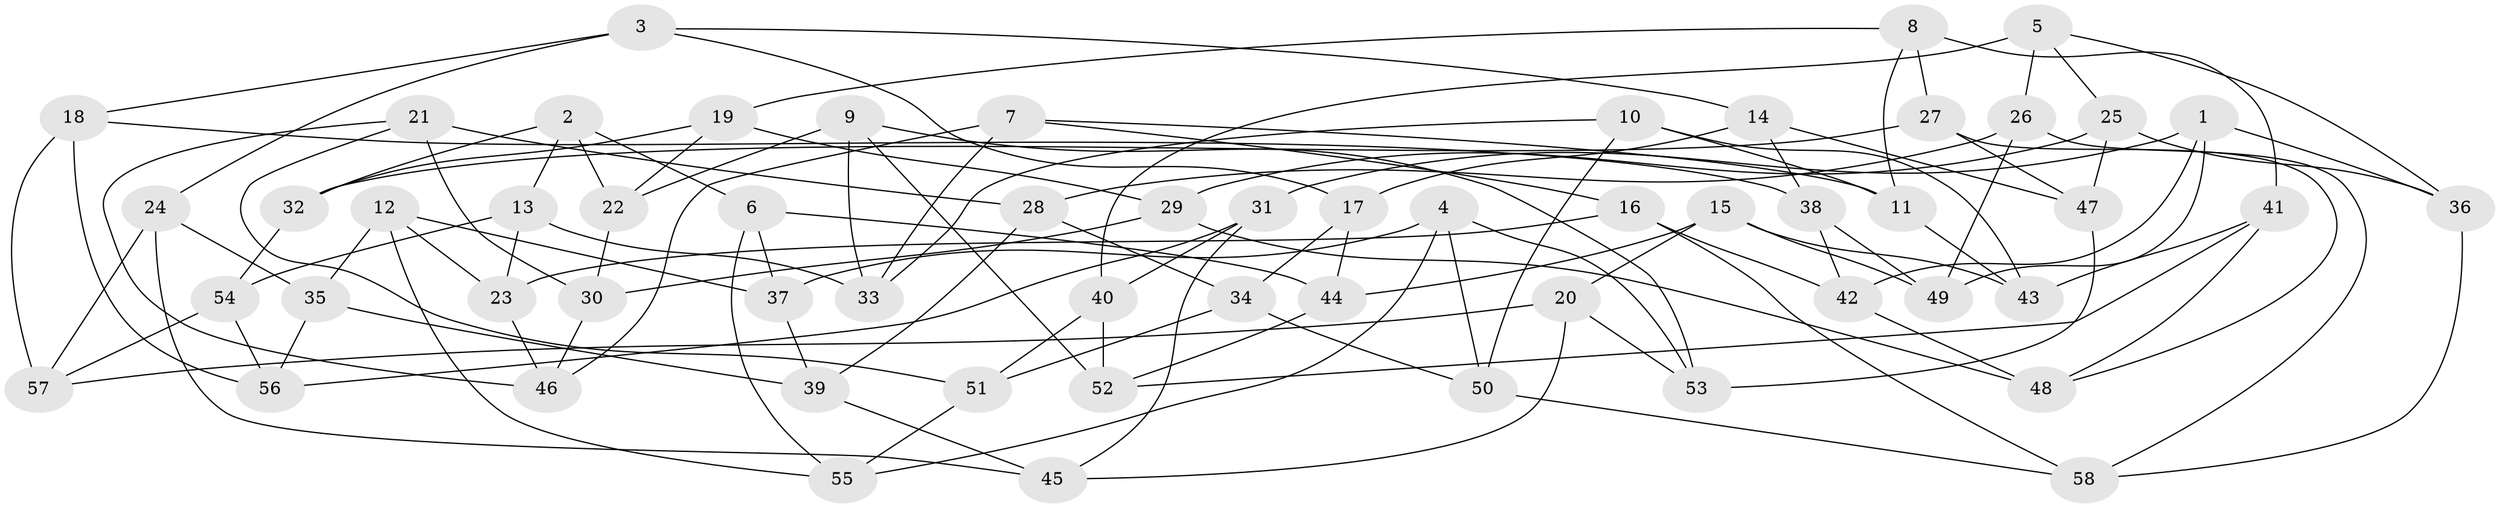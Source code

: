 // Generated by graph-tools (version 1.1) at 2025/50/03/09/25 03:50:47]
// undirected, 58 vertices, 116 edges
graph export_dot {
graph [start="1"]
  node [color=gray90,style=filled];
  1;
  2;
  3;
  4;
  5;
  6;
  7;
  8;
  9;
  10;
  11;
  12;
  13;
  14;
  15;
  16;
  17;
  18;
  19;
  20;
  21;
  22;
  23;
  24;
  25;
  26;
  27;
  28;
  29;
  30;
  31;
  32;
  33;
  34;
  35;
  36;
  37;
  38;
  39;
  40;
  41;
  42;
  43;
  44;
  45;
  46;
  47;
  48;
  49;
  50;
  51;
  52;
  53;
  54;
  55;
  56;
  57;
  58;
  1 -- 36;
  1 -- 31;
  1 -- 49;
  1 -- 42;
  2 -- 22;
  2 -- 13;
  2 -- 32;
  2 -- 6;
  3 -- 24;
  3 -- 14;
  3 -- 18;
  3 -- 17;
  4 -- 50;
  4 -- 53;
  4 -- 55;
  4 -- 37;
  5 -- 26;
  5 -- 40;
  5 -- 36;
  5 -- 25;
  6 -- 44;
  6 -- 37;
  6 -- 55;
  7 -- 16;
  7 -- 46;
  7 -- 33;
  7 -- 11;
  8 -- 41;
  8 -- 11;
  8 -- 19;
  8 -- 27;
  9 -- 22;
  9 -- 52;
  9 -- 33;
  9 -- 53;
  10 -- 50;
  10 -- 43;
  10 -- 33;
  10 -- 11;
  11 -- 43;
  12 -- 23;
  12 -- 35;
  12 -- 37;
  12 -- 55;
  13 -- 54;
  13 -- 33;
  13 -- 23;
  14 -- 47;
  14 -- 17;
  14 -- 38;
  15 -- 44;
  15 -- 20;
  15 -- 43;
  15 -- 49;
  16 -- 58;
  16 -- 42;
  16 -- 23;
  17 -- 34;
  17 -- 44;
  18 -- 38;
  18 -- 57;
  18 -- 56;
  19 -- 29;
  19 -- 32;
  19 -- 22;
  20 -- 45;
  20 -- 53;
  20 -- 57;
  21 -- 28;
  21 -- 51;
  21 -- 30;
  21 -- 46;
  22 -- 30;
  23 -- 46;
  24 -- 57;
  24 -- 35;
  24 -- 45;
  25 -- 29;
  25 -- 36;
  25 -- 47;
  26 -- 49;
  26 -- 28;
  26 -- 58;
  27 -- 32;
  27 -- 47;
  27 -- 48;
  28 -- 39;
  28 -- 34;
  29 -- 30;
  29 -- 48;
  30 -- 46;
  31 -- 56;
  31 -- 45;
  31 -- 40;
  32 -- 54;
  34 -- 51;
  34 -- 50;
  35 -- 39;
  35 -- 56;
  36 -- 58;
  37 -- 39;
  38 -- 49;
  38 -- 42;
  39 -- 45;
  40 -- 52;
  40 -- 51;
  41 -- 52;
  41 -- 48;
  41 -- 43;
  42 -- 48;
  44 -- 52;
  47 -- 53;
  50 -- 58;
  51 -- 55;
  54 -- 56;
  54 -- 57;
}
